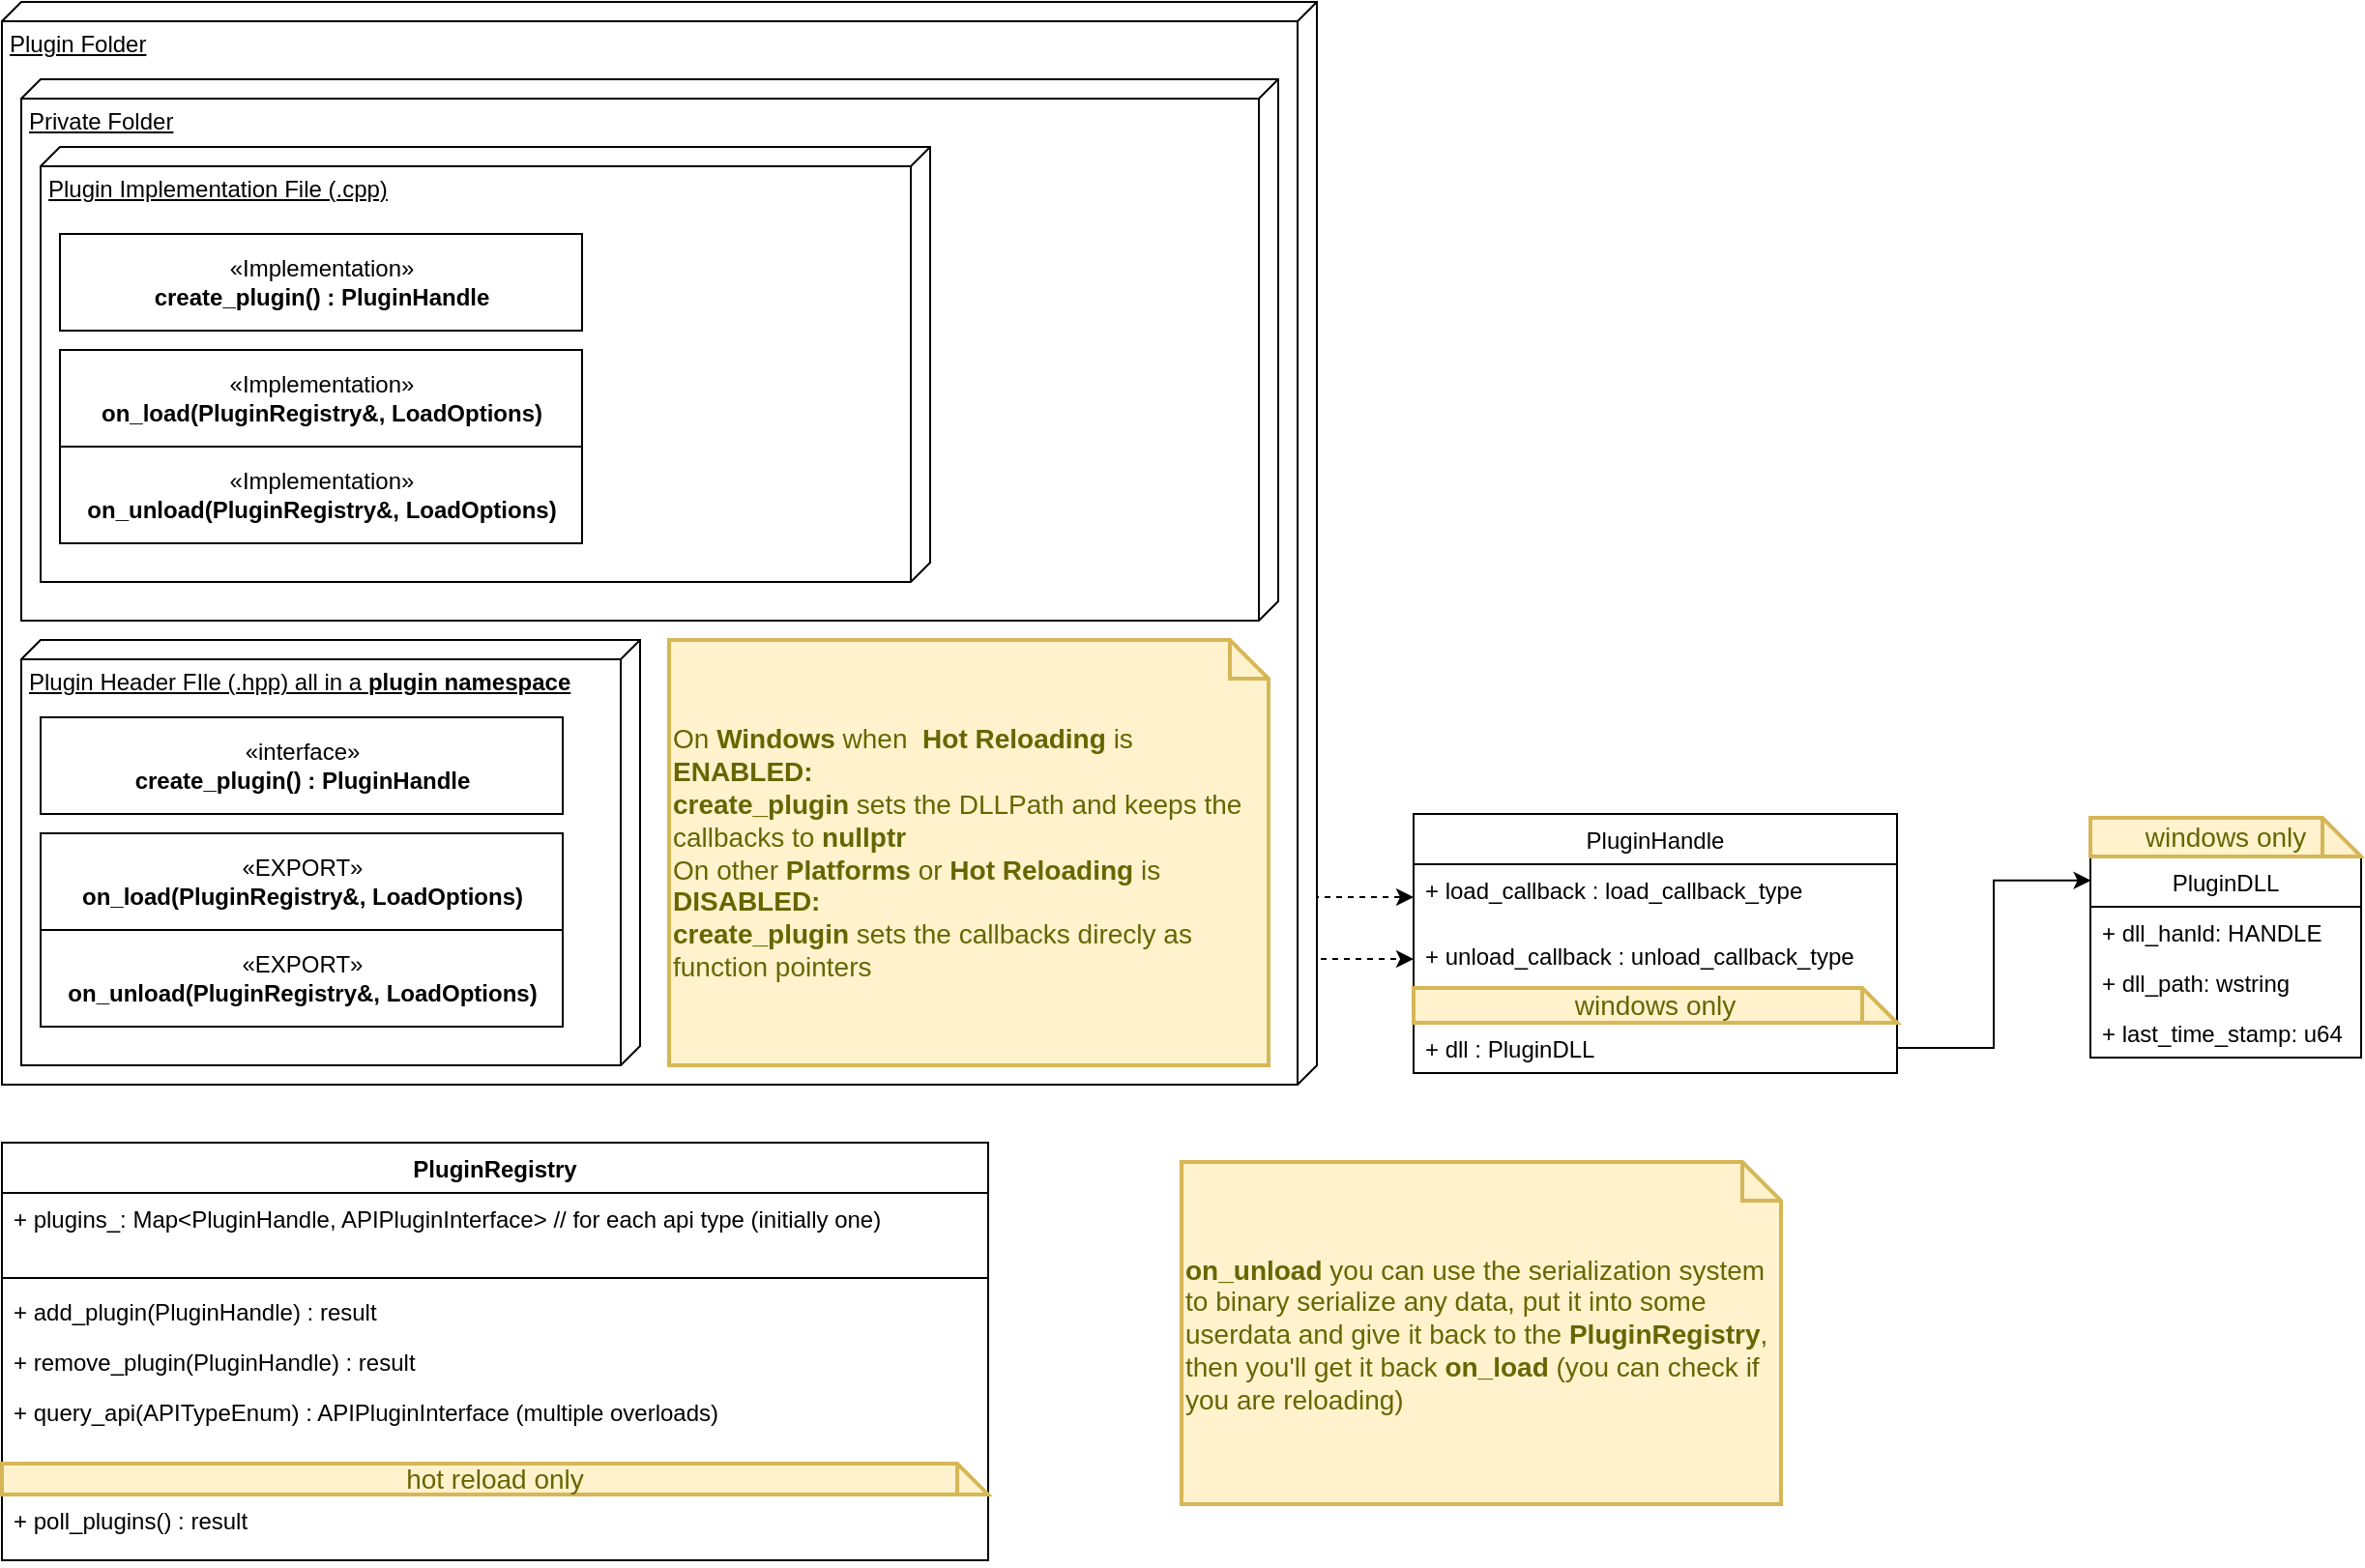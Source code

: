 <mxfile version="13.9.2" type="github">
  <diagram name="Page-1" id="5f0bae14-7c28-e335-631c-24af17079c00">
    <mxGraphModel dx="2370" dy="1272" grid="1" gridSize="10" guides="1" tooltips="1" connect="1" arrows="1" fold="1" page="1" pageScale="1" pageWidth="1100" pageHeight="850" background="#ffffff" math="0" shadow="0">
      <root>
        <mxCell id="0" />
        <mxCell id="1" parent="0" />
        <mxCell id="mCeQU3a0SMr_kupnbloG-49" style="edgeStyle=orthogonalEdgeStyle;rounded=0;orthogonalLoop=1;jettySize=auto;html=1;dashed=1;exitX=1;exitY=0.5;exitDx=0;exitDy=0;" edge="1" parent="1" source="mCeQU3a0SMr_kupnbloG-75" target="mCeQU3a0SMr_kupnbloG-43">
          <mxGeometry relative="1" as="geometry" />
        </mxCell>
        <mxCell id="mCeQU3a0SMr_kupnbloG-50" style="edgeStyle=orthogonalEdgeStyle;rounded=0;orthogonalLoop=1;jettySize=auto;html=1;exitX=1;exitY=0.5;exitDx=0;exitDy=0;entryX=0;entryY=0.5;entryDx=0;entryDy=0;dashed=1;" edge="1" parent="1" source="mCeQU3a0SMr_kupnbloG-76" target="mCeQU3a0SMr_kupnbloG-44">
          <mxGeometry relative="1" as="geometry" />
        </mxCell>
        <mxCell id="mCeQU3a0SMr_kupnbloG-6" value="PluginRegistry&#xa;" style="swimlane;fontStyle=1;align=center;verticalAlign=top;childLayout=stackLayout;horizontal=1;startSize=26;horizontalStack=0;resizeParent=1;resizeParentMax=0;resizeLast=0;collapsible=1;marginBottom=0;strokeColor=#000000;fillColor=#ffffff;" vertex="1" parent="1">
          <mxGeometry x="10" y="790" width="510" height="216" as="geometry" />
        </mxCell>
        <mxCell id="mCeQU3a0SMr_kupnbloG-7" value="+ plugins_: Map&lt;PluginHandle, APIPluginInterface&gt; // for each api type (initially one)" style="text;strokeColor=none;fillColor=none;align=left;verticalAlign=top;spacingLeft=4;spacingRight=4;overflow=hidden;rotatable=0;points=[[0,0.5],[1,0.5]];portConstraint=eastwest;" vertex="1" parent="mCeQU3a0SMr_kupnbloG-6">
          <mxGeometry y="26" width="510" height="34" as="geometry" />
        </mxCell>
        <mxCell id="mCeQU3a0SMr_kupnbloG-56" value="&#xa;" style="text;strokeColor=none;fillColor=none;align=left;verticalAlign=top;spacingLeft=4;spacingRight=4;overflow=hidden;rotatable=0;points=[[0,0.5],[1,0.5]];portConstraint=eastwest;" vertex="1" parent="mCeQU3a0SMr_kupnbloG-6">
          <mxGeometry y="60" width="510" height="6" as="geometry" />
        </mxCell>
        <mxCell id="mCeQU3a0SMr_kupnbloG-8" value="" style="line;strokeWidth=1;fillColor=none;align=left;verticalAlign=middle;spacingTop=-1;spacingLeft=3;spacingRight=3;rotatable=0;labelPosition=right;points=[];portConstraint=eastwest;" vertex="1" parent="mCeQU3a0SMr_kupnbloG-6">
          <mxGeometry y="66" width="510" height="8" as="geometry" />
        </mxCell>
        <mxCell id="mCeQU3a0SMr_kupnbloG-37" value="+ add_plugin(PluginHandle) : result" style="text;strokeColor=none;fillColor=none;align=left;verticalAlign=top;spacingLeft=4;spacingRight=4;overflow=hidden;rotatable=0;points=[[0,0.5],[1,0.5]];portConstraint=eastwest;" vertex="1" parent="mCeQU3a0SMr_kupnbloG-6">
          <mxGeometry y="74" width="510" height="26" as="geometry" />
        </mxCell>
        <mxCell id="mCeQU3a0SMr_kupnbloG-38" value="+ remove_plugin(PluginHandle) : result" style="text;strokeColor=none;fillColor=none;align=left;verticalAlign=top;spacingLeft=4;spacingRight=4;overflow=hidden;rotatable=0;points=[[0,0.5],[1,0.5]];portConstraint=eastwest;" vertex="1" parent="mCeQU3a0SMr_kupnbloG-6">
          <mxGeometry y="100" width="510" height="26" as="geometry" />
        </mxCell>
        <mxCell id="mCeQU3a0SMr_kupnbloG-57" value="+ query_api(APITypeEnum) : APIPluginInterface (multiple overloads)" style="text;strokeColor=none;fillColor=none;align=left;verticalAlign=top;spacingLeft=4;spacingRight=4;overflow=hidden;rotatable=0;points=[[0,0.5],[1,0.5]];portConstraint=eastwest;" vertex="1" parent="mCeQU3a0SMr_kupnbloG-6">
          <mxGeometry y="126" width="510" height="26" as="geometry" />
        </mxCell>
        <mxCell id="mCeQU3a0SMr_kupnbloG-9" value="&#xa;&#xa;" style="text;strokeColor=none;fillColor=none;align=left;verticalAlign=top;spacingLeft=4;spacingRight=4;overflow=hidden;rotatable=0;points=[[0,0.5],[1,0.5]];portConstraint=eastwest;" vertex="1" parent="mCeQU3a0SMr_kupnbloG-6">
          <mxGeometry y="152" width="510" height="14" as="geometry" />
        </mxCell>
        <mxCell id="mCeQU3a0SMr_kupnbloG-20" value="hot reload only" style="shape=note;strokeWidth=2;fontSize=14;size=20;whiteSpace=wrap;html=1;fillColor=#fff2cc;strokeColor=#d6b656;fontColor=#666600;" vertex="1" parent="mCeQU3a0SMr_kupnbloG-6">
          <mxGeometry y="166" width="510" height="16" as="geometry" />
        </mxCell>
        <mxCell id="mCeQU3a0SMr_kupnbloG-21" value="+ poll_plugins() : result&#xa;" style="text;strokeColor=none;fillColor=none;align=left;verticalAlign=top;spacingLeft=4;spacingRight=4;overflow=hidden;rotatable=0;points=[[0,0.5],[1,0.5]];portConstraint=eastwest;" vertex="1" parent="mCeQU3a0SMr_kupnbloG-6">
          <mxGeometry y="182" width="510" height="34" as="geometry" />
        </mxCell>
        <mxCell id="mCeQU3a0SMr_kupnbloG-14" value="PluginDLL" style="swimlane;fontStyle=0;childLayout=stackLayout;horizontal=1;startSize=26;fillColor=none;horizontalStack=0;resizeParent=1;resizeParentMax=0;resizeLast=0;collapsible=1;marginBottom=0;strokeColor=#000000;" vertex="1" parent="1">
          <mxGeometry x="1090" y="642" width="140" height="104" as="geometry" />
        </mxCell>
        <mxCell id="mCeQU3a0SMr_kupnbloG-15" value="+ dll_hanld: HANDLE&#xa;" style="text;strokeColor=none;fillColor=none;align=left;verticalAlign=top;spacingLeft=4;spacingRight=4;overflow=hidden;rotatable=0;points=[[0,0.5],[1,0.5]];portConstraint=eastwest;" vertex="1" parent="mCeQU3a0SMr_kupnbloG-14">
          <mxGeometry y="26" width="140" height="26" as="geometry" />
        </mxCell>
        <mxCell id="mCeQU3a0SMr_kupnbloG-16" value="+ dll_path: wstring" style="text;strokeColor=none;fillColor=none;align=left;verticalAlign=top;spacingLeft=4;spacingRight=4;overflow=hidden;rotatable=0;points=[[0,0.5],[1,0.5]];portConstraint=eastwest;" vertex="1" parent="mCeQU3a0SMr_kupnbloG-14">
          <mxGeometry y="52" width="140" height="26" as="geometry" />
        </mxCell>
        <mxCell id="mCeQU3a0SMr_kupnbloG-17" value="+ last_time_stamp: u64" style="text;strokeColor=none;fillColor=none;align=left;verticalAlign=top;spacingLeft=4;spacingRight=4;overflow=hidden;rotatable=0;points=[[0,0.5],[1,0.5]];portConstraint=eastwest;" vertex="1" parent="mCeQU3a0SMr_kupnbloG-14">
          <mxGeometry y="78" width="140" height="26" as="geometry" />
        </mxCell>
        <mxCell id="mCeQU3a0SMr_kupnbloG-18" value="&lt;div&gt;windows only&lt;br&gt;&lt;/div&gt;" style="shape=note;strokeWidth=2;fontSize=14;size=20;whiteSpace=wrap;html=1;fillColor=#fff2cc;strokeColor=#d6b656;fontColor=#666600;" vertex="1" parent="1">
          <mxGeometry x="1090" y="622" width="140" height="20" as="geometry" />
        </mxCell>
        <mxCell id="mCeQU3a0SMr_kupnbloG-42" value="PluginHandle" style="swimlane;fontStyle=0;childLayout=stackLayout;horizontal=1;startSize=26;fillColor=none;horizontalStack=0;resizeParent=1;resizeParentMax=0;resizeLast=0;collapsible=1;marginBottom=0;strokeColor=#000000;" vertex="1" parent="1">
          <mxGeometry x="740" y="620" width="250" height="134" as="geometry" />
        </mxCell>
        <mxCell id="mCeQU3a0SMr_kupnbloG-43" value="+ load_callback : load_callback_type" style="text;strokeColor=none;fillColor=none;align=left;verticalAlign=top;spacingLeft=4;spacingRight=4;overflow=hidden;rotatable=0;points=[[0,0.5],[1,0.5]];portConstraint=eastwest;" vertex="1" parent="mCeQU3a0SMr_kupnbloG-42">
          <mxGeometry y="26" width="250" height="34" as="geometry" />
        </mxCell>
        <mxCell id="mCeQU3a0SMr_kupnbloG-44" value="+ unload_callback : unload_callback_type" style="text;strokeColor=none;fillColor=none;align=left;verticalAlign=top;spacingLeft=4;spacingRight=4;overflow=hidden;rotatable=0;points=[[0,0.5],[1,0.5]];portConstraint=eastwest;" vertex="1" parent="mCeQU3a0SMr_kupnbloG-42">
          <mxGeometry y="60" width="250" height="30" as="geometry" />
        </mxCell>
        <mxCell id="mCeQU3a0SMr_kupnbloG-46" value="&lt;div&gt;windows only&lt;br&gt;&lt;/div&gt;" style="shape=note;strokeWidth=2;fontSize=14;size=20;whiteSpace=wrap;html=1;fillColor=#fff2cc;strokeColor=#d6b656;fontColor=#666600;" vertex="1" parent="mCeQU3a0SMr_kupnbloG-42">
          <mxGeometry y="90" width="250" height="18" as="geometry" />
        </mxCell>
        <mxCell id="mCeQU3a0SMr_kupnbloG-45" value="+ dll : PluginDLL" style="text;strokeColor=none;fillColor=none;align=left;verticalAlign=top;spacingLeft=4;spacingRight=4;overflow=hidden;rotatable=0;points=[[0,0.5],[1,0.5]];portConstraint=eastwest;" vertex="1" parent="mCeQU3a0SMr_kupnbloG-42">
          <mxGeometry y="108" width="250" height="26" as="geometry" />
        </mxCell>
        <mxCell id="mCeQU3a0SMr_kupnbloG-54" style="edgeStyle=orthogonalEdgeStyle;rounded=0;orthogonalLoop=1;jettySize=auto;html=1;exitX=1;exitY=0.5;exitDx=0;exitDy=0;entryX=0.002;entryY=0.119;entryDx=0;entryDy=0;entryPerimeter=0;strokeColor=#000000;" edge="1" parent="1" source="mCeQU3a0SMr_kupnbloG-45" target="mCeQU3a0SMr_kupnbloG-14">
          <mxGeometry relative="1" as="geometry" />
        </mxCell>
        <mxCell id="mCeQU3a0SMr_kupnbloG-58" value="&lt;b&gt;on_unload &lt;/b&gt;you can use the serialization system to binary serialize any data, put it into some userdata and give it back to the &lt;b&gt;PluginRegistry&lt;/b&gt;, then you&#39;ll get it back &lt;b&gt;on_load&lt;/b&gt; (you can check if you are reloading)" style="shape=note;strokeWidth=2;fontSize=14;size=20;whiteSpace=wrap;html=1;fillColor=#fff2cc;strokeColor=#d6b656;fontColor=#666600;align=left;" vertex="1" parent="1">
          <mxGeometry x="620" y="800" width="310" height="177" as="geometry" />
        </mxCell>
        <mxCell id="mCeQU3a0SMr_kupnbloG-61" value="&lt;div&gt;Plugin Folder&lt;/div&gt;&lt;div&gt;&lt;br&gt;&lt;/div&gt;" style="verticalAlign=top;align=left;spacingTop=8;spacingLeft=2;spacingRight=12;shape=cube;size=10;direction=south;fontStyle=4;html=1;strokeColor=#000000;fillColor=#ffffff;" vertex="1" parent="1">
          <mxGeometry x="10" y="200" width="680" height="560" as="geometry" />
        </mxCell>
        <mxCell id="mCeQU3a0SMr_kupnbloG-68" value="&lt;div&gt;Plugin Header FIle (.hpp) all in a &lt;b&gt;plugin namespace&lt;/b&gt;&lt;br&gt;&lt;/div&gt;" style="verticalAlign=top;align=left;spacingTop=8;spacingLeft=2;spacingRight=12;shape=cube;size=10;direction=south;fontStyle=4;html=1;" vertex="1" parent="1">
          <mxGeometry x="20" y="530" width="320" height="220" as="geometry" />
        </mxCell>
        <mxCell id="mCeQU3a0SMr_kupnbloG-69" value="&lt;div&gt;Private Folder&lt;/div&gt;&lt;div&gt;&lt;br&gt;&lt;/div&gt;&lt;div&gt;&lt;br&gt;&lt;/div&gt;" style="verticalAlign=top;align=left;spacingTop=8;spacingLeft=2;spacingRight=12;shape=cube;size=10;direction=south;fontStyle=4;html=1;" vertex="1" parent="1">
          <mxGeometry x="20" y="240" width="650" height="280" as="geometry" />
        </mxCell>
        <mxCell id="mCeQU3a0SMr_kupnbloG-70" value="&lt;div&gt;Plugin Implementation File (.cpp)&lt;/div&gt;&lt;div&gt;&lt;br&gt;&lt;/div&gt;" style="verticalAlign=top;align=left;spacingTop=8;spacingLeft=2;spacingRight=12;shape=cube;size=10;direction=south;fontStyle=4;html=1;" vertex="1" parent="1">
          <mxGeometry x="30" y="275" width="460" height="225" as="geometry" />
        </mxCell>
        <mxCell id="mCeQU3a0SMr_kupnbloG-73" value="«interface»&lt;br&gt;&lt;div&gt;&lt;b&gt;create_plugin() : PluginHandle&lt;br&gt;&lt;/b&gt;&lt;/div&gt;" style="html=1;" vertex="1" parent="1">
          <mxGeometry x="30" y="570" width="270" height="50" as="geometry" />
        </mxCell>
        <mxCell id="mCeQU3a0SMr_kupnbloG-75" value="«EXPORT»&lt;br&gt;&lt;div&gt;&lt;b&gt;on_load(PluginRegistry&amp;amp;, LoadOptions)&lt;/b&gt;&lt;/div&gt;" style="html=1;" vertex="1" parent="1">
          <mxGeometry x="30" y="630" width="270" height="50" as="geometry" />
        </mxCell>
        <mxCell id="mCeQU3a0SMr_kupnbloG-76" value="«EXPORT»&lt;br&gt;&lt;div&gt;&lt;b&gt;on_unload(&lt;/b&gt;&lt;b&gt;PluginRegistry&amp;amp;, LoadOptions)&lt;/b&gt;&lt;/div&gt;" style="html=1;" vertex="1" parent="1">
          <mxGeometry x="30" y="680" width="270" height="50" as="geometry" />
        </mxCell>
        <mxCell id="mCeQU3a0SMr_kupnbloG-78" value="&lt;div&gt;«Implementation»&lt;/div&gt;&lt;div&gt;&lt;b&gt;create_plugin() : PluginHandle&lt;br&gt;&lt;/b&gt;&lt;/div&gt;" style="html=1;" vertex="1" parent="1">
          <mxGeometry x="40" y="320" width="270" height="50" as="geometry" />
        </mxCell>
        <mxCell id="mCeQU3a0SMr_kupnbloG-79" value="«Implementation»&lt;br&gt;&lt;div&gt;&lt;b&gt;on_load(PluginRegistry&amp;amp;, LoadOptions)&lt;/b&gt;&lt;/div&gt;" style="html=1;" vertex="1" parent="1">
          <mxGeometry x="40" y="380" width="270" height="50" as="geometry" />
        </mxCell>
        <mxCell id="mCeQU3a0SMr_kupnbloG-80" value="«Implementation»&lt;br&gt;&lt;div&gt;&lt;b&gt;on_unload(&lt;/b&gt;&lt;b&gt;PluginRegistry&amp;amp;, LoadOptions)&lt;/b&gt;&lt;/div&gt;" style="html=1;" vertex="1" parent="1">
          <mxGeometry x="40" y="430" width="270" height="50" as="geometry" />
        </mxCell>
        <mxCell id="mCeQU3a0SMr_kupnbloG-81" value="&lt;div&gt;On &lt;b&gt;Windows&lt;/b&gt; when&amp;nbsp; &lt;b&gt;Hot Reloading &lt;/b&gt;is &lt;b&gt;ENABLED:&lt;/b&gt;&lt;/div&gt;&lt;div&gt;&lt;b&gt;create_plugin&lt;/b&gt; sets the DLLPath and keeps the callbacks to &lt;b&gt;nullptr&lt;/b&gt;&lt;/div&gt;&lt;div&gt;On other &lt;b&gt;Platforms &lt;/b&gt;or&lt;b&gt; Hot Reloading &lt;/b&gt;is &lt;b&gt;DISABLED:&lt;/b&gt;&lt;/div&gt;&lt;div&gt;&lt;b&gt;create_plugin&lt;/b&gt; sets the callbacks direcly as function pointers&lt;br&gt;&lt;/div&gt;" style="shape=note;strokeWidth=2;fontSize=14;size=20;whiteSpace=wrap;html=1;fillColor=#fff2cc;strokeColor=#d6b656;fontColor=#666600;align=left;" vertex="1" parent="1">
          <mxGeometry x="355" y="530" width="310" height="220" as="geometry" />
        </mxCell>
      </root>
    </mxGraphModel>
  </diagram>
</mxfile>
